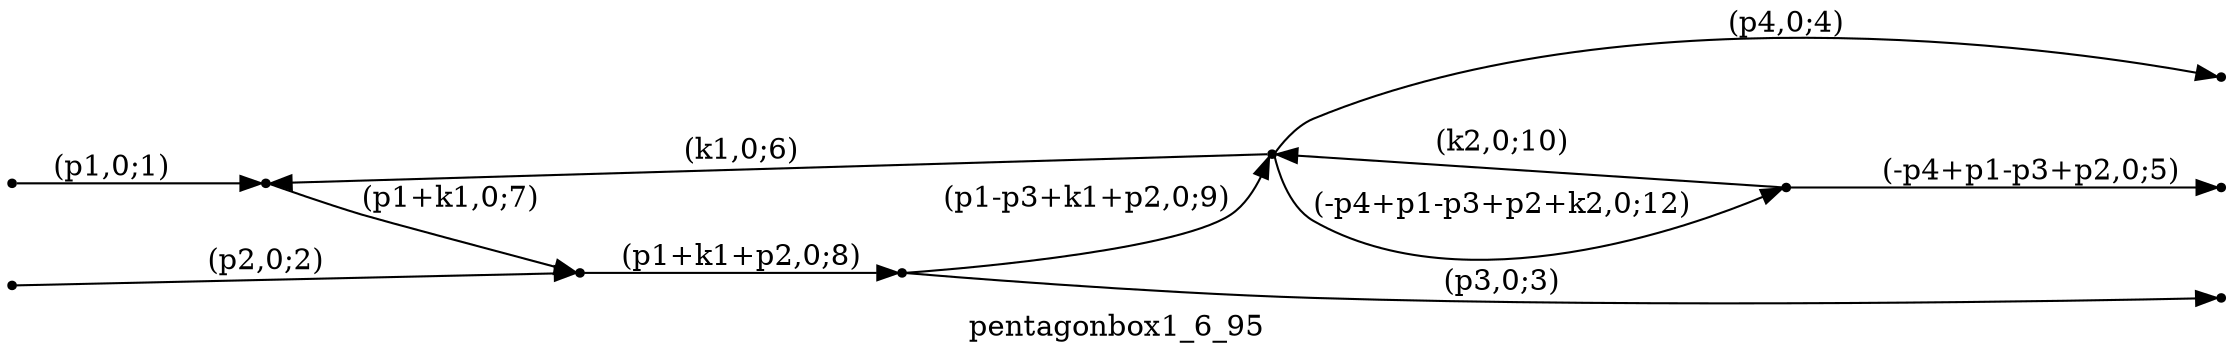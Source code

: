 digraph pentagonbox1_6_95 {
  label="pentagonbox1_6_95";
  rankdir="LR";
  subgraph edges {
    -1 -> 2 [label="(p1,0;1)"];
    -2 -> 3 [label="(p2,0;2)"];
    4 -> -3 [label="(p3,0;3)"];
    5 -> -4 [label="(p4,0;4)"];
    1 -> -5 [label="(-p4+p1-p3+p2,0;5)"];
    5 -> 2 [label="(k1,0;6)"];
    2 -> 3 [label="(p1+k1,0;7)"];
    3 -> 4 [label="(p1+k1+p2,0;8)"];
    4 -> 5 [label="(p1-p3+k1+p2,0;9)"];
    1 -> 5 [label="(k2,0;10)"];
    5 -> 1 [label="(-p4+p1-p3+p2+k2,0;12)"];
  }
  subgraph incoming { rank="source"; -1; -2; }
  subgraph outgoing { rank="sink"; -3; -4; -5; }
-5 [shape=point];
-4 [shape=point];
-3 [shape=point];
-2 [shape=point];
-1 [shape=point];
1 [shape=point];
2 [shape=point];
3 [shape=point];
4 [shape=point];
5 [shape=point];
}


